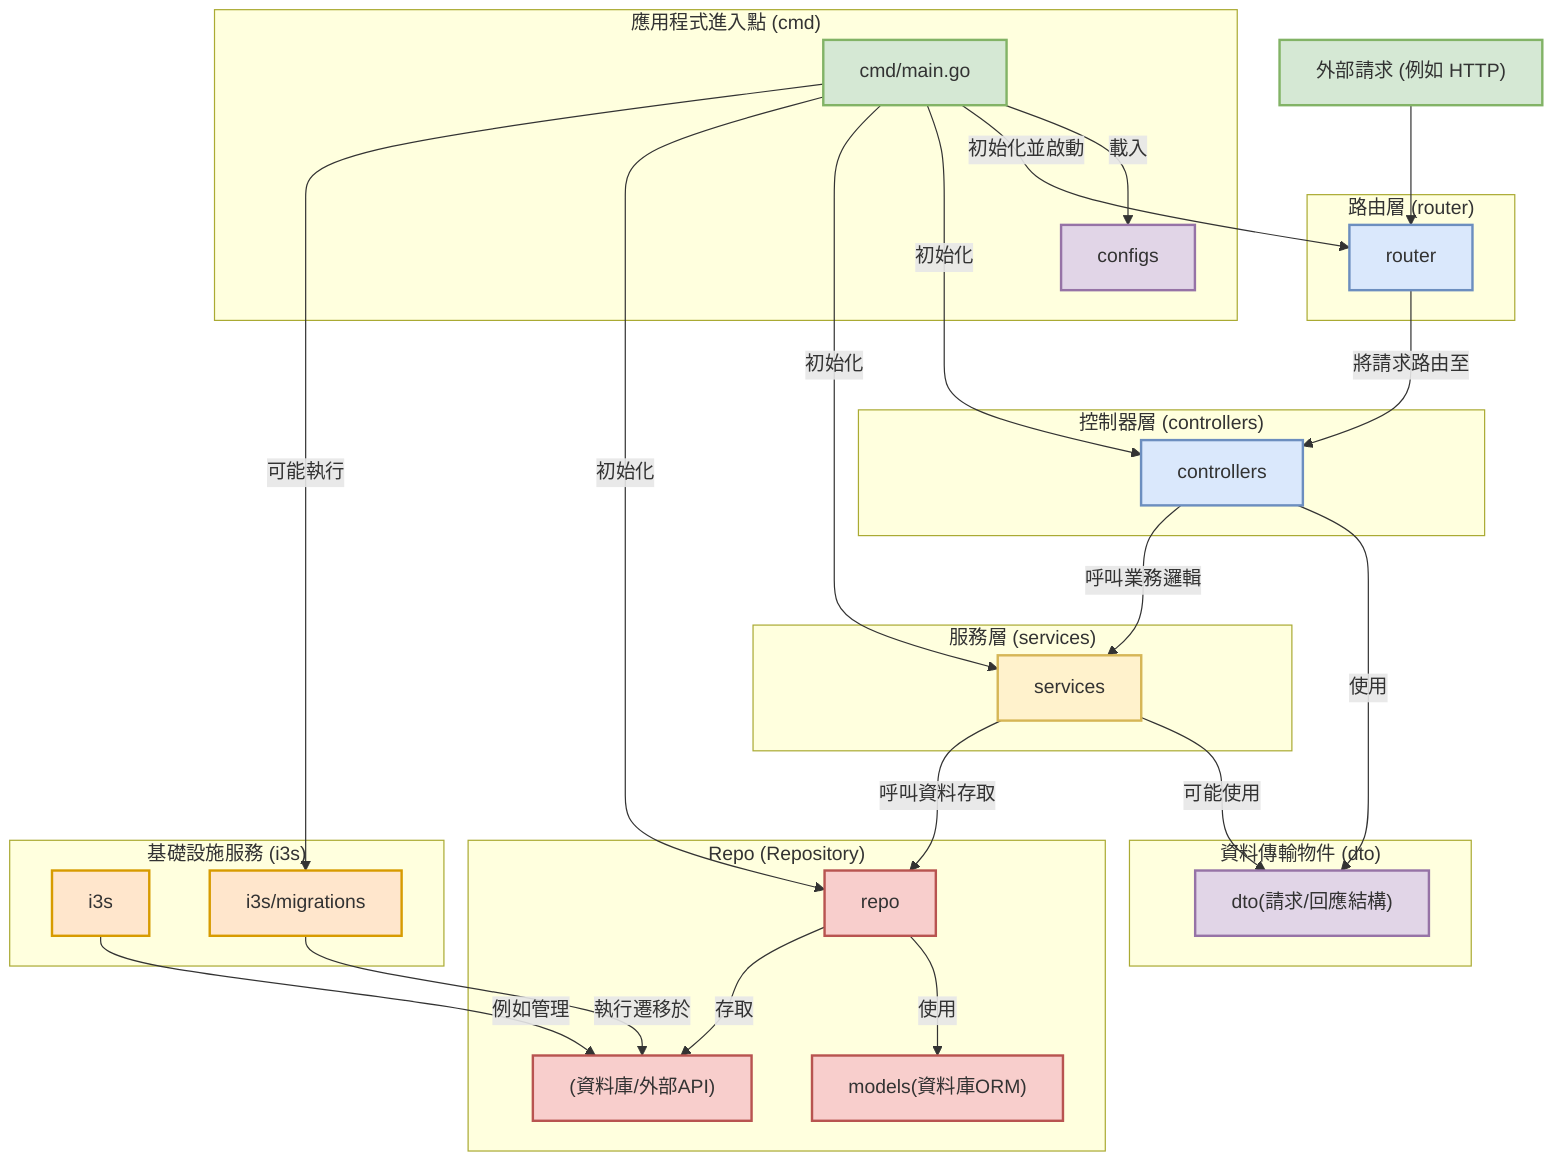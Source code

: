graph TD
    %% External Entry
    User_Request["外部請求 (例如 HTTP)"]

    %% Application Entry & Configuration
    subgraph "應用程式進入點 (cmd)"
        direction LR
        Cmd["cmd/main.go"]
        Configs["configs"]
        Cmd -->|載入| Configs
    end

    %% Routing
    subgraph "路由層 (router)"
        Router["router"]
    end

    %% Controllers & Request/Response Handling
    subgraph "控制器層 (controllers)"
        direction LR
        Controller["controllers"]
    end

    %% Shared Data Transfer Objects
    subgraph "資料傳輸物件 (dto)"
        DTO["dto(請求/回應結構)"]
    end

    %% Business Logic
    subgraph "服務層 (services)"
        Service["services"]
    end

    %% Data Access & Domain
    subgraph "Repo (Repository)"
        direction LR
        Repository["repo"]
        Models["models(資料庫ORM)"]
        DataSource["(資料庫/外部API)"]
        Repository -->|使用| Models
        Repository -->|存取| DataSource
    end

    %% Infrastructure Services (e.g., DB migrations)
    subgraph "基礎設施服務 (i3s)"
        direction LR
        I3S["i3s"]
        Migrations["i3s/migrations"]
        I3S -->|例如管理| DataSource
        Migrations -->|執行遷移於| DataSource
    end

    %% Flow & Dependencies
    User_Request --> Router
    Cmd -->|初始化並啟動| Router
    Cmd -->|初始化| Controller
    Cmd -->|初始化| Service
    Cmd -->|初始化| Repository
    Cmd -->|可能執行| Migrations


    Router -->|將請求路由至| Controller

    Controller -->|使用| DTO
    Controller -->|呼叫業務邏輯| Service

    Service -->|可能使用| DTO
    Service -->|呼叫資料存取| Repository


    %% Styling
    classDef entry fill:#D5E8D4,stroke:#82B366,stroke-width:2px;
    classDef presentation fill:#DAE8FC,stroke:#6C8EBF,stroke-width:2px;
    classDef business fill:#FFF2CC,stroke:#D6B656,stroke-width:2px;
    classDef data fill:#F8CECC,stroke:#B85450,stroke-width:2px;
    classDef shared fill:#E1D5E7,stroke:#9673A6,stroke-width:2px;
    classDef infra fill:#FFE6CC,stroke:#D79B00,stroke-width:2px;

    class User_Request entry;
    class Cmd entry;
    class Configs shared;
    class Router presentation;
    class Controller presentation;
    class DTO shared;
    class Service business;
    class Repository data;
    class Models data;
    class DataSource data;
    class I3S infra;
    class Migrations infra;